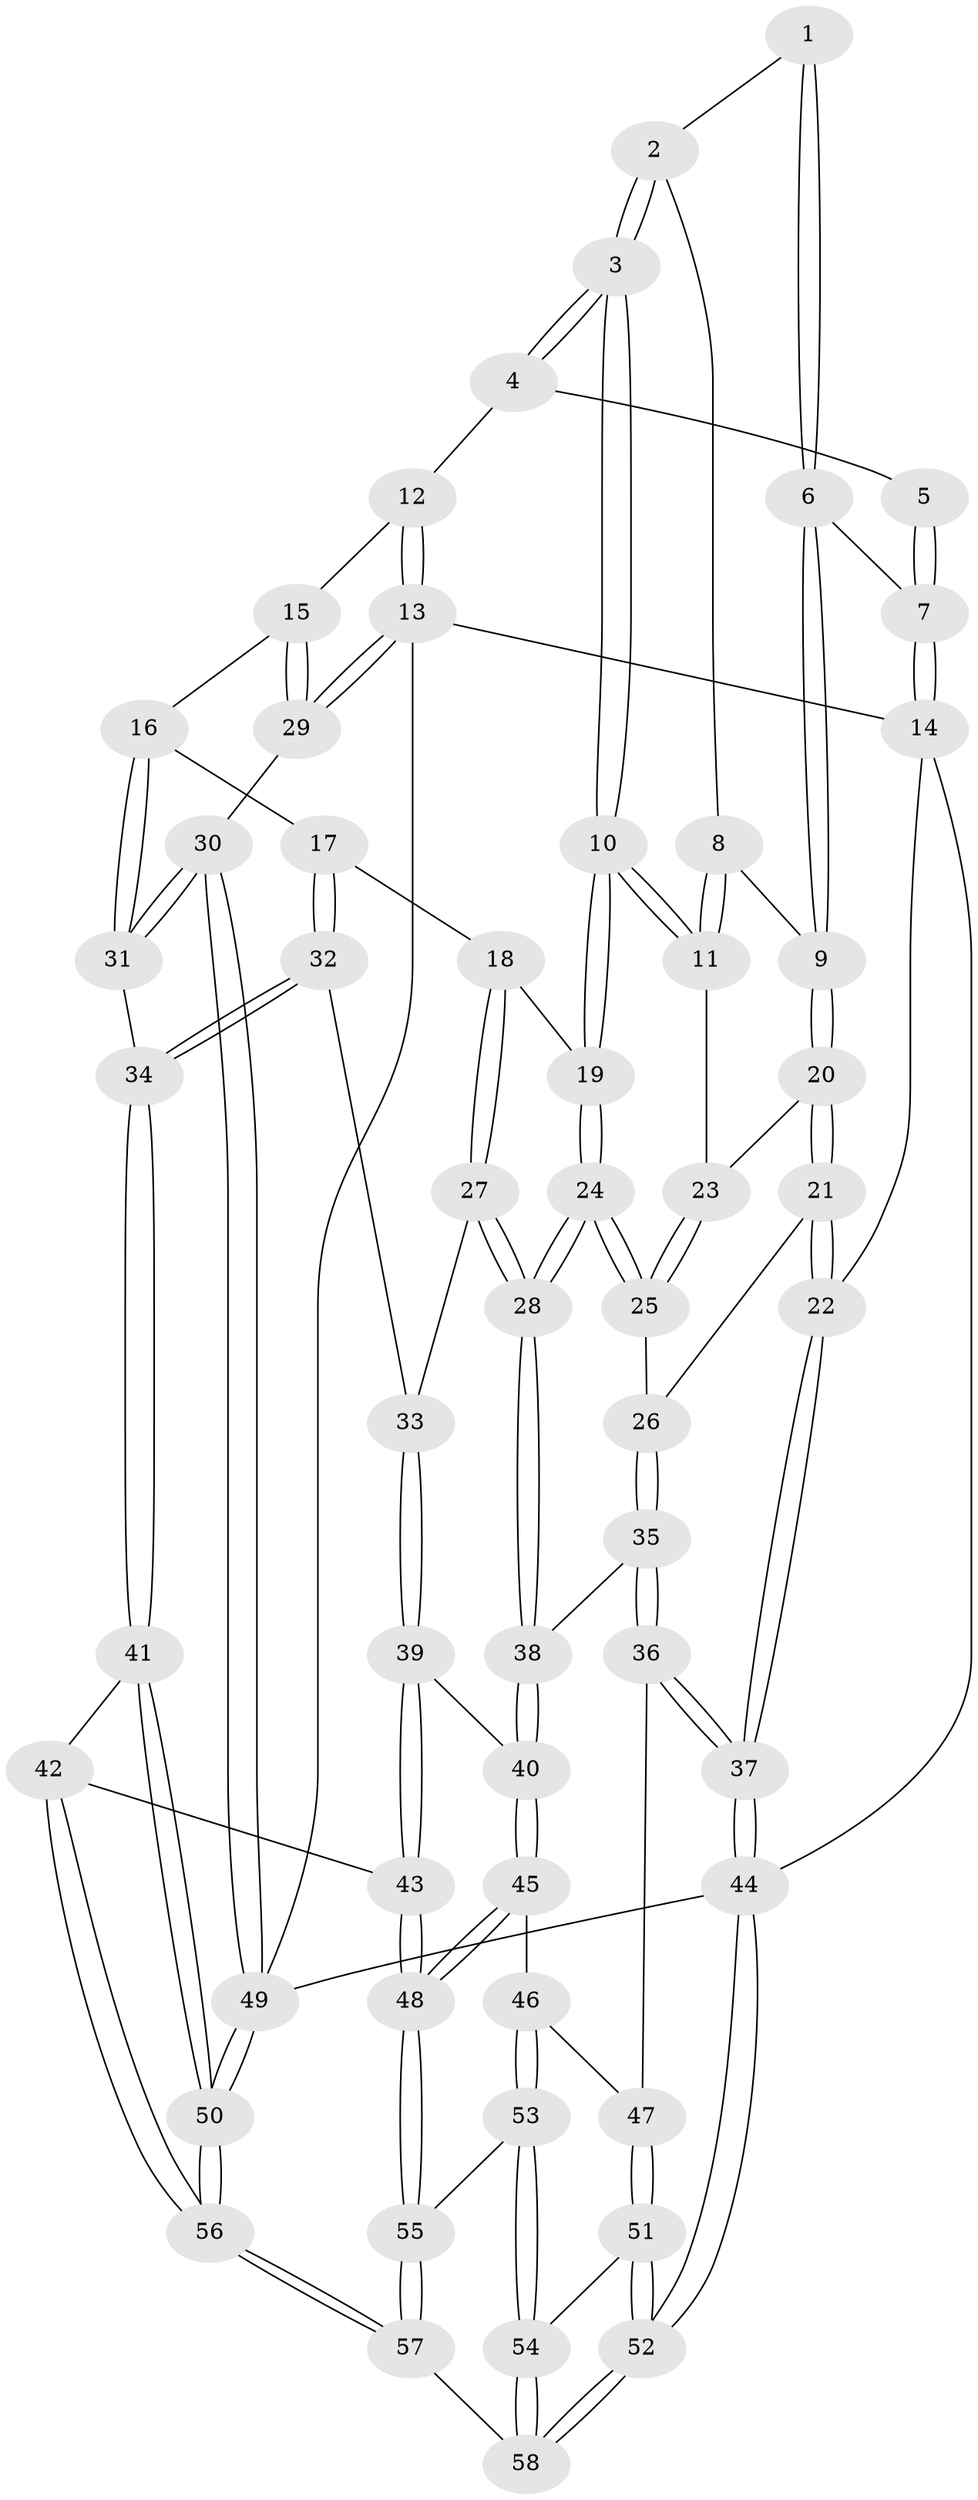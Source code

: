 // coarse degree distribution, {3: 0.08823529411764706, 5: 0.47058823529411764, 4: 0.38235294117647056, 7: 0.029411764705882353, 6: 0.029411764705882353}
// Generated by graph-tools (version 1.1) at 2025/21/03/04/25 18:21:18]
// undirected, 58 vertices, 142 edges
graph export_dot {
graph [start="1"]
  node [color=gray90,style=filled];
  1 [pos="+0.3306823350006875+0.13218010402099634"];
  2 [pos="+0.3951905497938599+0.1571090774517037"];
  3 [pos="+0.6575259845710164+0.06504766642705159"];
  4 [pos="+0.7034161381635481+0.009935771580783606"];
  5 [pos="+0.05651501857925417+0"];
  6 [pos="+0.17993488727395374+0.18649992589208503"];
  7 [pos="+0+0"];
  8 [pos="+0.3090932287600879+0.27182715532729457"];
  9 [pos="+0.21700088585991412+0.2741310095549711"];
  10 [pos="+0.5239859553699217+0.3935567623580509"];
  11 [pos="+0.39876704546299646+0.35589019007753336"];
  12 [pos="+0.71312787706204+0.006927713052283679"];
  13 [pos="+1+0"];
  14 [pos="+0+0"];
  15 [pos="+0.875961722608109+0.4306974416688546"];
  16 [pos="+0.8285361008872205+0.4802606999744593"];
  17 [pos="+0.760215529770811+0.5147436923230991"];
  18 [pos="+0.5971707450151068+0.4679873571043259"];
  19 [pos="+0.5261453359277637+0.40712681440029513"];
  20 [pos="+0.15793488655602056+0.3970987040336651"];
  21 [pos="+0.14595896372959927+0.4065685800242669"];
  22 [pos="+0+0.5390174199972009"];
  23 [pos="+0.28371403078395996+0.4269622164192153"];
  24 [pos="+0.3858051221153024+0.5772251962290128"];
  25 [pos="+0.3855231442098296+0.5772447834162018"];
  26 [pos="+0.3563059948316371+0.5893589123644661"];
  27 [pos="+0.5826201239954805+0.6392094843402509"];
  28 [pos="+0.48793697428811356+0.7043908870088886"];
  29 [pos="+1+0.46375126206655903"];
  30 [pos="+1+0.7249338006495769"];
  31 [pos="+0.9316906729162184+0.737154885416632"];
  32 [pos="+0.7309506994753465+0.6612545827300488"];
  33 [pos="+0.6951095440090574+0.6742966911208116"];
  34 [pos="+0.845222956974644+0.7779392818779692"];
  35 [pos="+0.19099204307362508+0.6885710753324625"];
  36 [pos="+0.1434601529024289+0.7137486559541509"];
  37 [pos="+0+0.6332567047835999"];
  38 [pos="+0.49058177871076886+0.7578963751429976"];
  39 [pos="+0.6152099480197722+0.8052778143814346"];
  40 [pos="+0.49064656523924716+0.7584218596645339"];
  41 [pos="+0.830197357623476+0.8109760616807122"];
  42 [pos="+0.7501414310300067+0.8717312682586494"];
  43 [pos="+0.6443101922597924+0.8466649791079135"];
  44 [pos="+0+1"];
  45 [pos="+0.43900720326352494+0.8277075217848964"];
  46 [pos="+0.43058891179456243+0.834431695556408"];
  47 [pos="+0.1571694579309513+0.7338632935501662"];
  48 [pos="+0.5840587289623022+0.9436390859250506"];
  49 [pos="+1+1"];
  50 [pos="+1+1"];
  51 [pos="+0.19282678961536612+0.8648768180736625"];
  52 [pos="+0+1"];
  53 [pos="+0.3964358580520019+0.946802349749612"];
  54 [pos="+0.36979660405753634+0.9903842888899861"];
  55 [pos="+0.582314760534514+0.9545216509693799"];
  56 [pos="+0.7555550875087768+1"];
  57 [pos="+0.6470824817748555+1"];
  58 [pos="+0.37079081527313684+1"];
  1 -- 2;
  1 -- 6;
  1 -- 6;
  2 -- 3;
  2 -- 3;
  2 -- 8;
  3 -- 4;
  3 -- 4;
  3 -- 10;
  3 -- 10;
  4 -- 5;
  4 -- 12;
  5 -- 7;
  5 -- 7;
  6 -- 7;
  6 -- 9;
  6 -- 9;
  7 -- 14;
  7 -- 14;
  8 -- 9;
  8 -- 11;
  8 -- 11;
  9 -- 20;
  9 -- 20;
  10 -- 11;
  10 -- 11;
  10 -- 19;
  10 -- 19;
  11 -- 23;
  12 -- 13;
  12 -- 13;
  12 -- 15;
  13 -- 14;
  13 -- 29;
  13 -- 29;
  13 -- 49;
  14 -- 22;
  14 -- 44;
  15 -- 16;
  15 -- 29;
  15 -- 29;
  16 -- 17;
  16 -- 31;
  16 -- 31;
  17 -- 18;
  17 -- 32;
  17 -- 32;
  18 -- 19;
  18 -- 27;
  18 -- 27;
  19 -- 24;
  19 -- 24;
  20 -- 21;
  20 -- 21;
  20 -- 23;
  21 -- 22;
  21 -- 22;
  21 -- 26;
  22 -- 37;
  22 -- 37;
  23 -- 25;
  23 -- 25;
  24 -- 25;
  24 -- 25;
  24 -- 28;
  24 -- 28;
  25 -- 26;
  26 -- 35;
  26 -- 35;
  27 -- 28;
  27 -- 28;
  27 -- 33;
  28 -- 38;
  28 -- 38;
  29 -- 30;
  30 -- 31;
  30 -- 31;
  30 -- 49;
  30 -- 49;
  31 -- 34;
  32 -- 33;
  32 -- 34;
  32 -- 34;
  33 -- 39;
  33 -- 39;
  34 -- 41;
  34 -- 41;
  35 -- 36;
  35 -- 36;
  35 -- 38;
  36 -- 37;
  36 -- 37;
  36 -- 47;
  37 -- 44;
  37 -- 44;
  38 -- 40;
  38 -- 40;
  39 -- 40;
  39 -- 43;
  39 -- 43;
  40 -- 45;
  40 -- 45;
  41 -- 42;
  41 -- 50;
  41 -- 50;
  42 -- 43;
  42 -- 56;
  42 -- 56;
  43 -- 48;
  43 -- 48;
  44 -- 52;
  44 -- 52;
  44 -- 49;
  45 -- 46;
  45 -- 48;
  45 -- 48;
  46 -- 47;
  46 -- 53;
  46 -- 53;
  47 -- 51;
  47 -- 51;
  48 -- 55;
  48 -- 55;
  49 -- 50;
  49 -- 50;
  50 -- 56;
  50 -- 56;
  51 -- 52;
  51 -- 52;
  51 -- 54;
  52 -- 58;
  52 -- 58;
  53 -- 54;
  53 -- 54;
  53 -- 55;
  54 -- 58;
  54 -- 58;
  55 -- 57;
  55 -- 57;
  56 -- 57;
  56 -- 57;
  57 -- 58;
}
